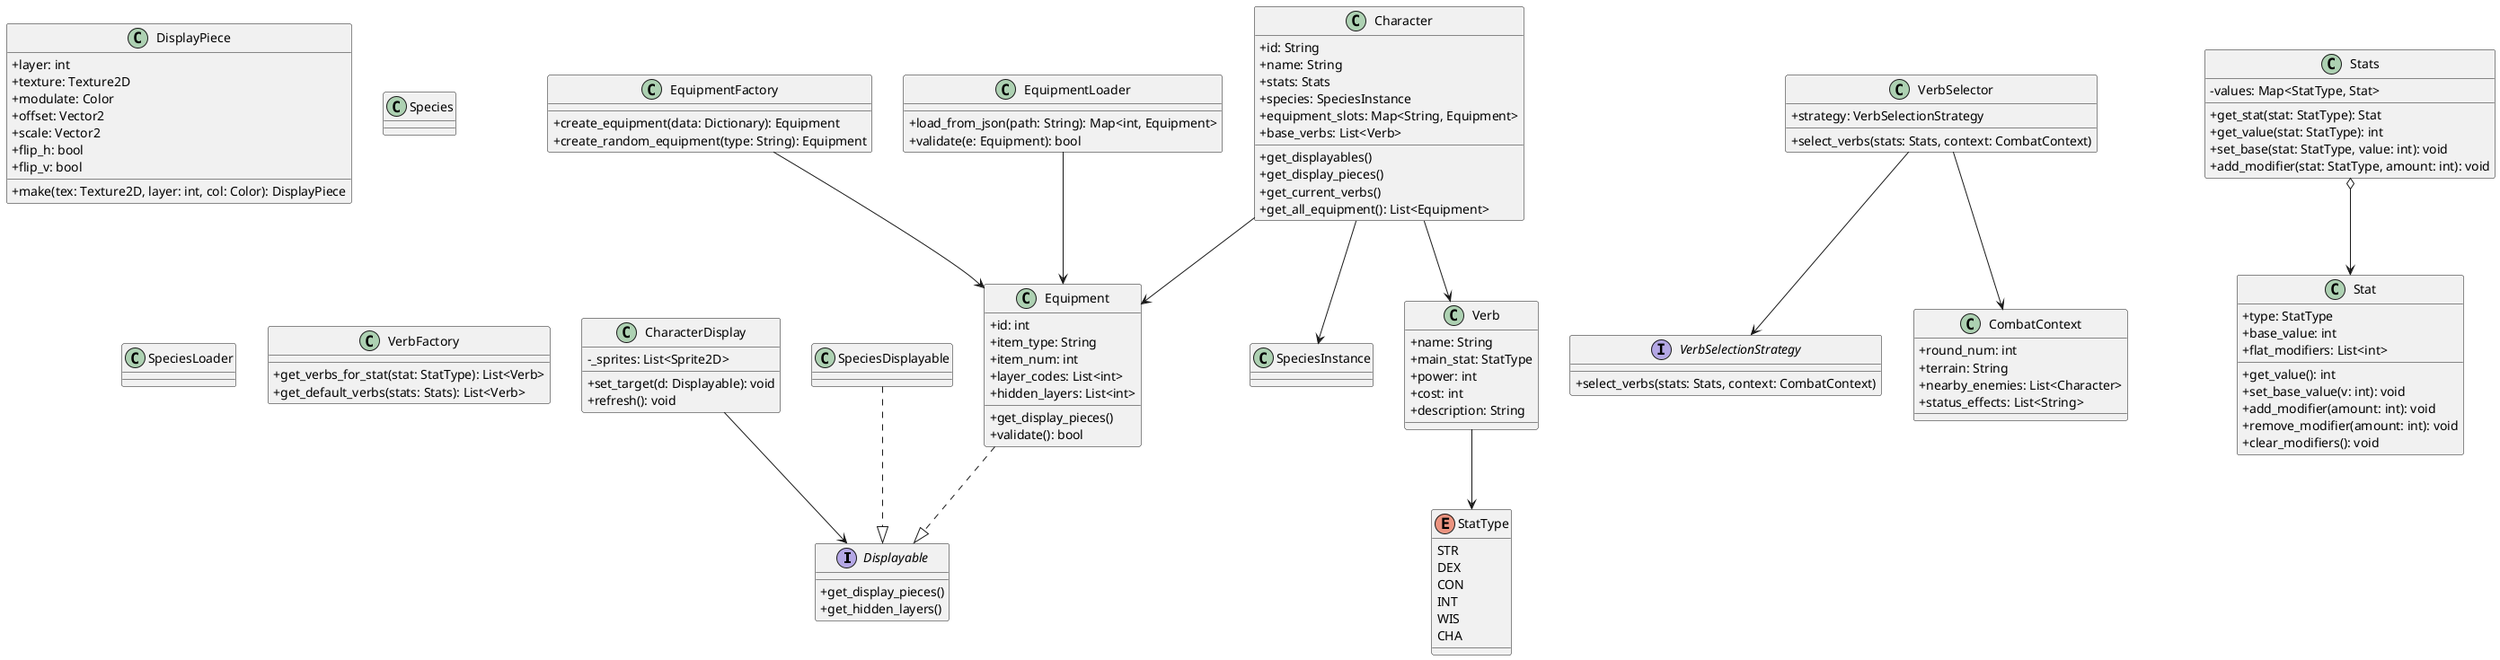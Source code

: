 @startuml
skinparam classAttributeIconSize 0

' ——— Interfaces ———
interface Displayable {
  +get_display_pieces()
  +get_hidden_layers()
}

interface VerbSelectionStrategy {
  +select_verbs(stats: Stats, context: CombatContext)
}

' ——— Stats ———
enum StatType {
  STR
  DEX
  CON
  INT
  WIS
  CHA
}

class Stat {
  +type: StatType
  +base_value: int
  +flat_modifiers: List<int>
  +get_value(): int
  +set_base_value(v: int): void
  +add_modifier(amount: int): void
  +remove_modifier(amount: int): void
  +clear_modifiers(): void
}

class Stats {
  -values: Map<StatType, Stat>
  +get_stat(stat: StatType): Stat
  +get_value(stat: StatType): int
  +set_base(stat: StatType, value: int): void
  +add_modifier(stat: StatType, amount: int): void
}

' ——— Display primitives ———
class DisplayPiece {
  +layer: int
  +texture: Texture2D
  +modulate: Color
  +offset: Vector2
  +scale: Vector2
  +flip_h: bool
  +flip_v: bool
  +make(tex: Texture2D, layer: int, col: Color): DisplayPiece
}

class CharacterDisplay {
  +set_target(d: Displayable): void
  +refresh(): void
  -_sprites: List<Sprite2D>
}

' ——— Species pipeline types (summarized) ———
class Species
class SpeciesInstance
class SpeciesLoader
class SpeciesDisplayable

SpeciesDisplayable ..|> Displayable
CharacterDisplay --> Displayable

' ——— Equipment ———
class Equipment {
  +id: int
  +item_type: String
  +item_num: int
  +layer_codes: List<int>
  +hidden_layers: List<int>
  +get_display_pieces()
  +validate(): bool
}
Equipment ..|> Displayable

class EquipmentFactory {
  +create_equipment(data: Dictionary): Equipment
  +create_random_equipment(type: String): Equipment
}

class EquipmentLoader {
  +load_from_json(path: String): Map<int, Equipment>
  +validate(e: Equipment): bool
}

' ——— Character & verbs ———
class Character {
  +id: String
  +name: String
  +stats: Stats
  +species: SpeciesInstance
  +equipment_slots: Map<String, Equipment>
  +base_verbs: List<Verb>
  +get_displayables()
  +get_display_pieces()
  +get_current_verbs()
  +get_all_equipment(): List<Equipment>
}

class Verb {
  +name: String
  +main_stat: StatType
  +power: int
  +cost: int
  +description: String
}

class VerbFactory {
  +get_verbs_for_stat(stat: StatType): List<Verb>
  +get_default_verbs(stats: Stats): List<Verb>
}

class VerbSelector {
  +strategy: VerbSelectionStrategy
  +select_verbs(stats: Stats, context: CombatContext)
}

class CombatContext {
  +round_num: int
  +terrain: String
  +nearby_enemies: List<Character>
  +status_effects: List<String>
}

' ——— Relationships ———
Character --> SpeciesInstance
Character --> Equipment
Character --> Verb

EquipmentFactory --> Equipment
EquipmentLoader  --> Equipment

Stats o--> Stat
Verb   --> StatType
VerbSelector --> VerbSelectionStrategy
VerbSelector --> CombatContext
@enduml
